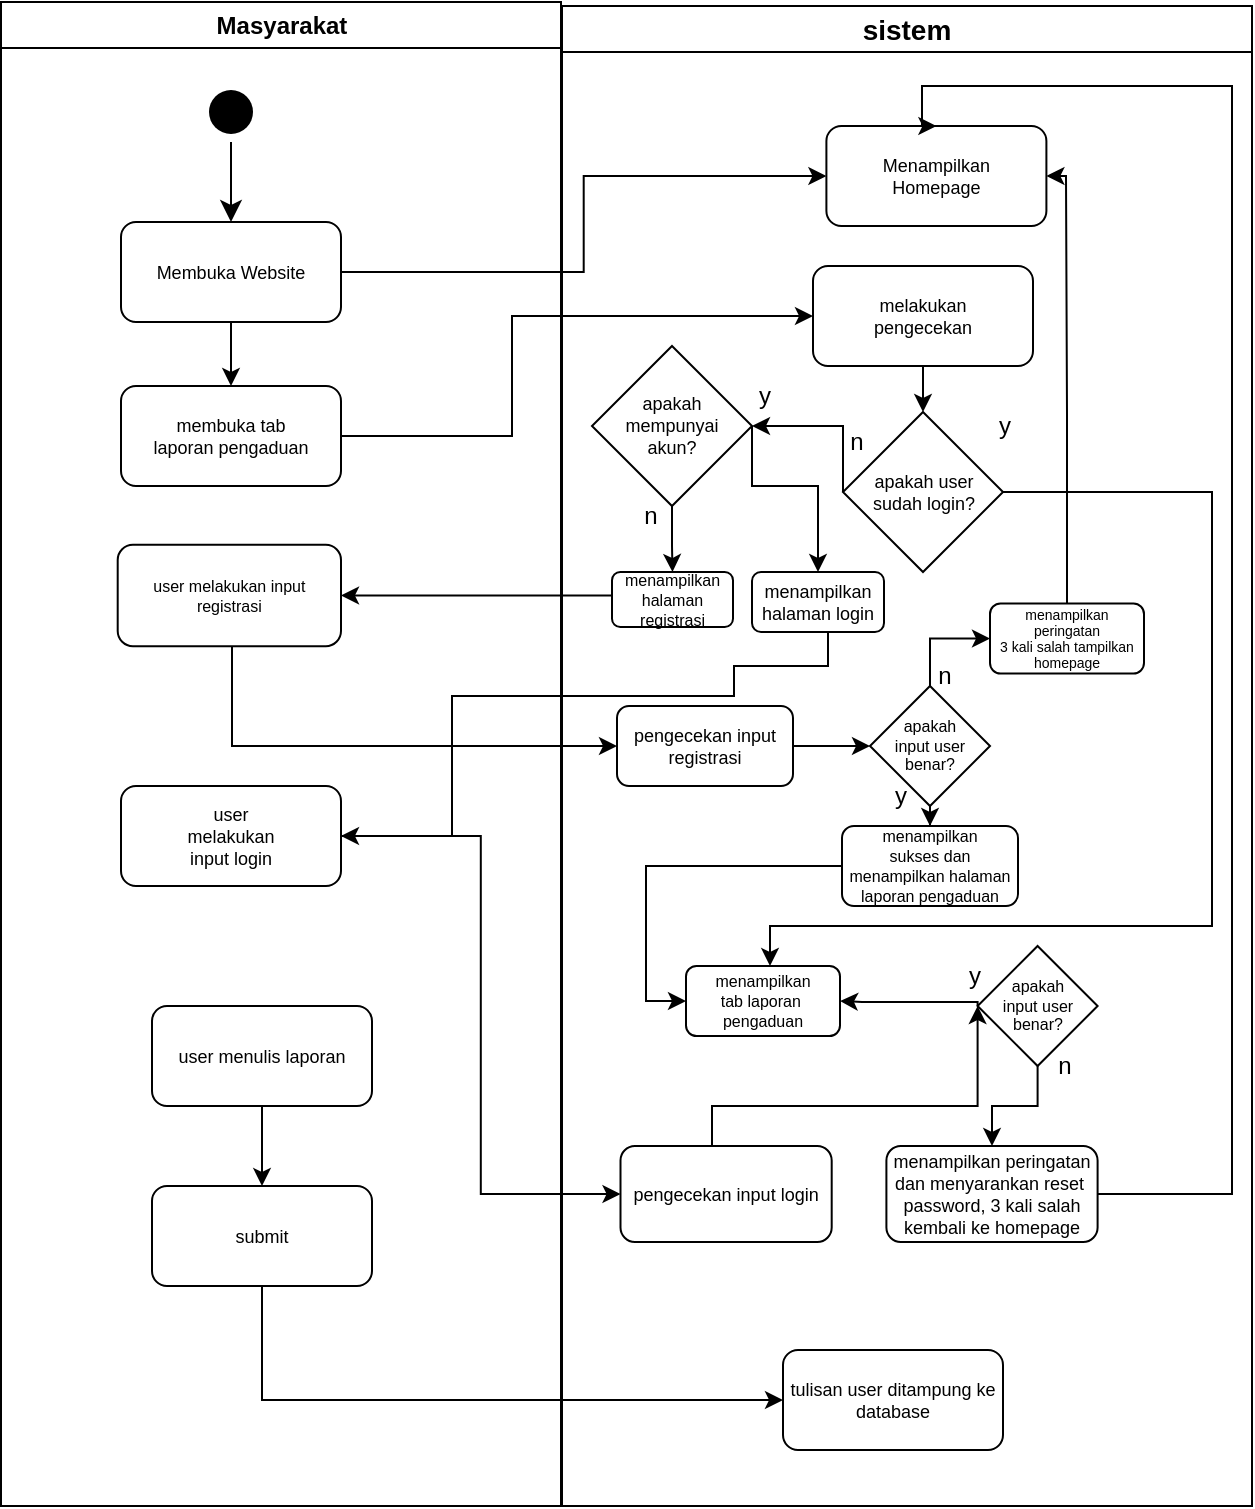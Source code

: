 <mxfile version="26.2.10">
  <diagram name="Page-1" id="e7e014a7-5840-1c2e-5031-d8a46d1fe8dd">
    <mxGraphModel dx="1222" dy="871" grid="1" gridSize="10" guides="1" tooltips="1" connect="1" arrows="1" fold="1" page="1" pageScale="1" pageWidth="4681" pageHeight="3300" background="none" math="0" shadow="0">
      <root>
        <mxCell id="0" />
        <mxCell id="1" parent="0" />
        <mxCell id="2" value="Masyarakat" style="swimlane;whiteSpace=wrap" parent="1" vertex="1">
          <mxGeometry x="164.5" y="128" width="280" height="752" as="geometry" />
        </mxCell>
        <mxCell id="5" value="" style="ellipse;shape=startState;fillColor=#000000;strokeColor=none;" parent="2" vertex="1">
          <mxGeometry x="100" y="40" width="30" height="30" as="geometry" />
        </mxCell>
        <mxCell id="6" value="" style="edgeStyle=elbowEdgeStyle;elbow=horizontal;verticalAlign=bottom;endArrow=classic;endSize=8;endFill=1;rounded=0" parent="2" source="5" target="7" edge="1">
          <mxGeometry x="100" y="40" as="geometry">
            <mxPoint x="115" y="110" as="targetPoint" />
          </mxGeometry>
        </mxCell>
        <mxCell id="R2GfxWQcYLMH55uAo2qZ-48" style="edgeStyle=orthogonalEdgeStyle;rounded=0;orthogonalLoop=1;jettySize=auto;html=1;exitX=0.5;exitY=1;exitDx=0;exitDy=0;entryX=0.5;entryY=0;entryDx=0;entryDy=0;" edge="1" parent="2" source="7" target="R2GfxWQcYLMH55uAo2qZ-47">
          <mxGeometry relative="1" as="geometry" />
        </mxCell>
        <mxCell id="7" value="Membuka Website" style="fontSize=9;rounded=1;" parent="2" vertex="1">
          <mxGeometry x="60" y="110" width="110" height="50" as="geometry" />
        </mxCell>
        <mxCell id="11" value="" style="endArrow=open;strokeColor=#FF0000;endFill=1;rounded=0" parent="2" edge="1">
          <mxGeometry relative="1" as="geometry">
            <mxPoint x="131.071" y="432" as="sourcePoint" />
          </mxGeometry>
        </mxCell>
        <mxCell id="R2GfxWQcYLMH55uAo2qZ-47" value="membuka tab&#xa;laporan pengaduan" style="fontSize=9;rounded=1;" vertex="1" parent="2">
          <mxGeometry x="60" y="192" width="110" height="50" as="geometry" />
        </mxCell>
        <mxCell id="R2GfxWQcYLMH55uAo2qZ-76" value="user&#xa;melakukan&#xa;input login" style="fontSize=9;rounded=1;" vertex="1" parent="2">
          <mxGeometry x="60" y="392" width="110" height="50" as="geometry" />
        </mxCell>
        <mxCell id="R2GfxWQcYLMH55uAo2qZ-93" value="user melakukan input&#xa;registrasi" style="fontSize=8;rounded=1;" vertex="1" parent="2">
          <mxGeometry x="58.35" y="271.38" width="111.65" height="50.75" as="geometry" />
        </mxCell>
        <mxCell id="R2GfxWQcYLMH55uAo2qZ-136" style="edgeStyle=orthogonalEdgeStyle;rounded=0;orthogonalLoop=1;jettySize=auto;html=1;exitX=0.5;exitY=1;exitDx=0;exitDy=0;entryX=0.5;entryY=0;entryDx=0;entryDy=0;" edge="1" parent="2" source="R2GfxWQcYLMH55uAo2qZ-130" target="R2GfxWQcYLMH55uAo2qZ-134">
          <mxGeometry relative="1" as="geometry" />
        </mxCell>
        <mxCell id="R2GfxWQcYLMH55uAo2qZ-130" value="user menulis laporan" style="fontSize=9;rounded=1;" vertex="1" parent="2">
          <mxGeometry x="75.5" y="502" width="110" height="50" as="geometry" />
        </mxCell>
        <mxCell id="R2GfxWQcYLMH55uAo2qZ-134" value="submit" style="fontSize=9;rounded=1;" vertex="1" parent="2">
          <mxGeometry x="75.5" y="592" width="110" height="50" as="geometry" />
        </mxCell>
        <mxCell id="3" value="sistem" style="swimlane;whiteSpace=wrap;spacing=3;fontSize=14;" parent="1" vertex="1">
          <mxGeometry x="445" y="130" width="345" height="750" as="geometry" />
        </mxCell>
        <mxCell id="24" value="" style="endArrow=open;strokeColor=#FF0000;endFill=1;rounded=0" parent="3" edge="1">
          <mxGeometry relative="1" as="geometry">
            <mxPoint x="130" y="245" as="sourcePoint" />
          </mxGeometry>
        </mxCell>
        <mxCell id="26" value="" style="edgeStyle=elbowEdgeStyle;elbow=horizontal;verticalAlign=bottom;endArrow=open;endSize=8;strokeColor=#FF0000;endFill=1;rounded=0" parent="3" edge="1">
          <mxGeometry x="130" y="90" as="geometry">
            <mxPoint x="130" y="135" as="targetPoint" />
          </mxGeometry>
        </mxCell>
        <mxCell id="R2GfxWQcYLMH55uAo2qZ-45" value="Menampilkan&#xa;Homepage" style="fontSize=9;rounded=1;" vertex="1" parent="3">
          <mxGeometry x="132.2" y="60" width="110" height="50" as="geometry" />
        </mxCell>
        <mxCell id="R2GfxWQcYLMH55uAo2qZ-53" style="edgeStyle=orthogonalEdgeStyle;rounded=0;orthogonalLoop=1;jettySize=auto;html=1;entryX=0.5;entryY=0;entryDx=0;entryDy=0;" edge="1" parent="3" source="R2GfxWQcYLMH55uAo2qZ-50" target="R2GfxWQcYLMH55uAo2qZ-52">
          <mxGeometry relative="1" as="geometry" />
        </mxCell>
        <mxCell id="R2GfxWQcYLMH55uAo2qZ-50" value="melakukan&#xa;pengecekan" style="fontSize=9;rounded=1;" vertex="1" parent="3">
          <mxGeometry x="125.5" y="130" width="110" height="50" as="geometry" />
        </mxCell>
        <mxCell id="R2GfxWQcYLMH55uAo2qZ-67" style="edgeStyle=orthogonalEdgeStyle;rounded=0;orthogonalLoop=1;jettySize=auto;html=1;exitX=0;exitY=0.5;exitDx=0;exitDy=0;" edge="1" parent="3" source="R2GfxWQcYLMH55uAo2qZ-52" target="R2GfxWQcYLMH55uAo2qZ-66">
          <mxGeometry relative="1" as="geometry">
            <Array as="points">
              <mxPoint x="140" y="210" />
            </Array>
          </mxGeometry>
        </mxCell>
        <mxCell id="R2GfxWQcYLMH55uAo2qZ-115" style="edgeStyle=orthogonalEdgeStyle;rounded=0;orthogonalLoop=1;jettySize=auto;html=1;" edge="1" parent="3" source="R2GfxWQcYLMH55uAo2qZ-52" target="R2GfxWQcYLMH55uAo2qZ-68">
          <mxGeometry relative="1" as="geometry">
            <Array as="points">
              <mxPoint x="325" y="243" />
              <mxPoint x="325" y="460" />
              <mxPoint x="104" y="460" />
            </Array>
          </mxGeometry>
        </mxCell>
        <mxCell id="R2GfxWQcYLMH55uAo2qZ-52" value="&lt;font&gt;apakah user&lt;/font&gt;&lt;div&gt;&lt;font&gt;sudah login?&lt;/font&gt;&lt;/div&gt;" style="rhombus;whiteSpace=wrap;html=1;fontSize=9;" vertex="1" parent="3">
          <mxGeometry x="140.5" y="203" width="80" height="80" as="geometry" />
        </mxCell>
        <mxCell id="R2GfxWQcYLMH55uAo2qZ-57" value="y" style="text;html=1;align=center;verticalAlign=middle;resizable=0;points=[];autosize=1;strokeColor=none;fillColor=none;" vertex="1" parent="3">
          <mxGeometry x="205.5" y="195" width="30" height="30" as="geometry" />
        </mxCell>
        <mxCell id="R2GfxWQcYLMH55uAo2qZ-60" value="n" style="text;html=1;align=center;verticalAlign=middle;resizable=0;points=[];autosize=1;strokeColor=none;fillColor=none;" vertex="1" parent="3">
          <mxGeometry x="132.2" y="203" width="30" height="30" as="geometry" />
        </mxCell>
        <mxCell id="R2GfxWQcYLMH55uAo2qZ-99" style="edgeStyle=orthogonalEdgeStyle;rounded=0;orthogonalLoop=1;jettySize=auto;html=1;entryX=0.5;entryY=0;entryDx=0;entryDy=0;" edge="1" parent="3" source="R2GfxWQcYLMH55uAo2qZ-66" target="R2GfxWQcYLMH55uAo2qZ-91">
          <mxGeometry relative="1" as="geometry" />
        </mxCell>
        <mxCell id="R2GfxWQcYLMH55uAo2qZ-100" style="edgeStyle=orthogonalEdgeStyle;rounded=0;orthogonalLoop=1;jettySize=auto;html=1;entryX=0.5;entryY=0;entryDx=0;entryDy=0;exitX=1;exitY=0.5;exitDx=0;exitDy=0;" edge="1" parent="3" source="R2GfxWQcYLMH55uAo2qZ-66" target="R2GfxWQcYLMH55uAo2qZ-73">
          <mxGeometry relative="1" as="geometry">
            <Array as="points">
              <mxPoint x="95" y="240" />
              <mxPoint x="128" y="240" />
            </Array>
          </mxGeometry>
        </mxCell>
        <mxCell id="R2GfxWQcYLMH55uAo2qZ-66" value="apakah&lt;div&gt;mempunyai&lt;/div&gt;&lt;div&gt;akun?&lt;/div&gt;" style="rhombus;whiteSpace=wrap;html=1;fontSize=9;" vertex="1" parent="3">
          <mxGeometry x="15" y="170" width="80" height="80" as="geometry" />
        </mxCell>
        <mxCell id="R2GfxWQcYLMH55uAo2qZ-68" value="menampilkan&#xa;tab laporan &#xa;pengaduan" style="fontSize=8;rounded=1;" vertex="1" parent="3">
          <mxGeometry x="62" y="480" width="77" height="35" as="geometry" />
        </mxCell>
        <mxCell id="R2GfxWQcYLMH55uAo2qZ-72" value="n" style="text;html=1;align=center;verticalAlign=middle;resizable=0;points=[];autosize=1;strokeColor=none;fillColor=none;" vertex="1" parent="3">
          <mxGeometry x="29.25" y="240" width="30" height="30" as="geometry" />
        </mxCell>
        <mxCell id="R2GfxWQcYLMH55uAo2qZ-73" value="menampilkan&#xa;halaman login" style="fontSize=9;rounded=1;" vertex="1" parent="3">
          <mxGeometry x="95" y="283" width="66" height="30" as="geometry" />
        </mxCell>
        <mxCell id="R2GfxWQcYLMH55uAo2qZ-71" value="y" style="text;html=1;align=center;verticalAlign=middle;resizable=0;points=[];autosize=1;strokeColor=none;fillColor=none;" vertex="1" parent="3">
          <mxGeometry x="85.5" y="180" width="30" height="30" as="geometry" />
        </mxCell>
        <mxCell id="R2GfxWQcYLMH55uAo2qZ-83" style="edgeStyle=orthogonalEdgeStyle;rounded=0;orthogonalLoop=1;jettySize=auto;html=1;entryX=0;entryY=0.5;entryDx=0;entryDy=0;" edge="1" parent="3" source="R2GfxWQcYLMH55uAo2qZ-79" target="R2GfxWQcYLMH55uAo2qZ-81">
          <mxGeometry relative="1" as="geometry">
            <Array as="points">
              <mxPoint x="75" y="550" />
              <mxPoint x="208" y="550" />
            </Array>
          </mxGeometry>
        </mxCell>
        <mxCell id="R2GfxWQcYLMH55uAo2qZ-79" value="pengecekan input login" style="fontSize=9;rounded=1;" vertex="1" parent="3">
          <mxGeometry x="29.25" y="570" width="105.6" height="48" as="geometry" />
        </mxCell>
        <mxCell id="R2GfxWQcYLMH55uAo2qZ-113" style="edgeStyle=orthogonalEdgeStyle;rounded=0;orthogonalLoop=1;jettySize=auto;html=1;entryX=0.5;entryY=0;entryDx=0;entryDy=0;" edge="1" parent="3" source="R2GfxWQcYLMH55uAo2qZ-81" target="R2GfxWQcYLMH55uAo2qZ-89">
          <mxGeometry relative="1" as="geometry" />
        </mxCell>
        <mxCell id="R2GfxWQcYLMH55uAo2qZ-114" style="edgeStyle=orthogonalEdgeStyle;rounded=0;orthogonalLoop=1;jettySize=auto;html=1;entryX=1;entryY=0.5;entryDx=0;entryDy=0;exitX=0;exitY=0.5;exitDx=0;exitDy=0;" edge="1" parent="3" source="R2GfxWQcYLMH55uAo2qZ-81" target="R2GfxWQcYLMH55uAo2qZ-68">
          <mxGeometry relative="1" as="geometry">
            <mxPoint x="210.8" y="502.25" as="sourcePoint" />
            <mxPoint x="140" y="497.75" as="targetPoint" />
            <Array as="points">
              <mxPoint x="208" y="498" />
              <mxPoint x="150" y="498" />
            </Array>
          </mxGeometry>
        </mxCell>
        <mxCell id="R2GfxWQcYLMH55uAo2qZ-81" value="apakah&lt;div&gt;input user benar?&lt;/div&gt;" style="rhombus;whiteSpace=wrap;html=1;fontSize=8;" vertex="1" parent="3">
          <mxGeometry x="207.8" y="470" width="60" height="60" as="geometry" />
        </mxCell>
        <mxCell id="R2GfxWQcYLMH55uAo2qZ-84" value="n" style="text;html=1;align=center;verticalAlign=middle;resizable=0;points=[];autosize=1;strokeColor=none;fillColor=none;" vertex="1" parent="3">
          <mxGeometry x="235.5" y="515" width="30" height="30" as="geometry" />
        </mxCell>
        <mxCell id="R2GfxWQcYLMH55uAo2qZ-85" value="y" style="text;html=1;align=center;verticalAlign=middle;resizable=0;points=[];autosize=1;strokeColor=none;fillColor=none;" vertex="1" parent="3">
          <mxGeometry x="190.5" y="470" width="30" height="30" as="geometry" />
        </mxCell>
        <mxCell id="R2GfxWQcYLMH55uAo2qZ-125" style="edgeStyle=orthogonalEdgeStyle;rounded=0;orthogonalLoop=1;jettySize=auto;html=1;entryX=0.5;entryY=0;entryDx=0;entryDy=0;" edge="1" parent="3" source="R2GfxWQcYLMH55uAo2qZ-89" target="R2GfxWQcYLMH55uAo2qZ-45">
          <mxGeometry relative="1" as="geometry">
            <Array as="points">
              <mxPoint x="335" y="594" />
              <mxPoint x="335" y="40" />
              <mxPoint x="180" y="40" />
            </Array>
          </mxGeometry>
        </mxCell>
        <mxCell id="R2GfxWQcYLMH55uAo2qZ-89" value="menampilkan peringatan&#xa;dan menyarankan reset &#xa;password, 3 kali salah&#xa;kembali ke homepage" style="fontSize=9;rounded=1;" vertex="1" parent="3">
          <mxGeometry x="162.2" y="570" width="105.6" height="48" as="geometry" />
        </mxCell>
        <mxCell id="R2GfxWQcYLMH55uAo2qZ-91" value="menampilkan&#xa;halaman&#xa;registrasi" style="fontSize=8;rounded=1;" vertex="1" parent="3">
          <mxGeometry x="25" y="283" width="60.5" height="27.5" as="geometry" />
        </mxCell>
        <mxCell id="R2GfxWQcYLMH55uAo2qZ-109" style="edgeStyle=orthogonalEdgeStyle;rounded=0;orthogonalLoop=1;jettySize=auto;html=1;entryX=0;entryY=0.5;entryDx=0;entryDy=0;" edge="1" parent="3" source="R2GfxWQcYLMH55uAo2qZ-97" target="R2GfxWQcYLMH55uAo2qZ-108">
          <mxGeometry relative="1" as="geometry" />
        </mxCell>
        <mxCell id="R2GfxWQcYLMH55uAo2qZ-97" value="pengecekan input&#xa;registrasi" style="fontSize=9;rounded=1;" vertex="1" parent="3">
          <mxGeometry x="27.5" y="350" width="88" height="40" as="geometry" />
        </mxCell>
        <mxCell id="R2GfxWQcYLMH55uAo2qZ-118" style="edgeStyle=orthogonalEdgeStyle;rounded=0;orthogonalLoop=1;jettySize=auto;html=1;entryX=0.5;entryY=0;entryDx=0;entryDy=0;" edge="1" parent="3" source="R2GfxWQcYLMH55uAo2qZ-108" target="R2GfxWQcYLMH55uAo2qZ-117">
          <mxGeometry relative="1" as="geometry" />
        </mxCell>
        <mxCell id="R2GfxWQcYLMH55uAo2qZ-126" style="edgeStyle=orthogonalEdgeStyle;rounded=0;orthogonalLoop=1;jettySize=auto;html=1;entryX=0;entryY=0.5;entryDx=0;entryDy=0;" edge="1" parent="3" source="R2GfxWQcYLMH55uAo2qZ-108" target="R2GfxWQcYLMH55uAo2qZ-122">
          <mxGeometry relative="1" as="geometry" />
        </mxCell>
        <mxCell id="R2GfxWQcYLMH55uAo2qZ-108" value="apakah&lt;div&gt;input user&lt;/div&gt;&lt;div&gt;benar?&lt;/div&gt;" style="rhombus;whiteSpace=wrap;html=1;fontSize=8;" vertex="1" parent="3">
          <mxGeometry x="154" y="340" width="60" height="60" as="geometry" />
        </mxCell>
        <mxCell id="R2GfxWQcYLMH55uAo2qZ-123" style="edgeStyle=orthogonalEdgeStyle;rounded=0;orthogonalLoop=1;jettySize=auto;html=1;entryX=0;entryY=0.5;entryDx=0;entryDy=0;" edge="1" parent="3" source="R2GfxWQcYLMH55uAo2qZ-117" target="R2GfxWQcYLMH55uAo2qZ-68">
          <mxGeometry relative="1" as="geometry" />
        </mxCell>
        <mxCell id="R2GfxWQcYLMH55uAo2qZ-117" value="menampilkan&#xa;sukses dan&#xa;menampilkan halaman&#xa;laporan pengaduan" style="fontSize=8;rounded=1;" vertex="1" parent="3">
          <mxGeometry x="140" y="410" width="88" height="40" as="geometry" />
        </mxCell>
        <mxCell id="R2GfxWQcYLMH55uAo2qZ-120" value="y" style="text;html=1;align=center;verticalAlign=middle;resizable=0;points=[];autosize=1;strokeColor=none;fillColor=none;" vertex="1" parent="3">
          <mxGeometry x="154" y="380" width="30" height="30" as="geometry" />
        </mxCell>
        <mxCell id="R2GfxWQcYLMH55uAo2qZ-124" style="edgeStyle=orthogonalEdgeStyle;rounded=0;orthogonalLoop=1;jettySize=auto;html=1;entryX=1;entryY=0.5;entryDx=0;entryDy=0;" edge="1" parent="3" source="R2GfxWQcYLMH55uAo2qZ-122" target="R2GfxWQcYLMH55uAo2qZ-45">
          <mxGeometry relative="1" as="geometry">
            <Array as="points">
              <mxPoint x="252" y="204" />
              <mxPoint x="252" y="85" />
            </Array>
          </mxGeometry>
        </mxCell>
        <mxCell id="R2GfxWQcYLMH55uAo2qZ-122" value="menampilkan&#xa;peringatan&#xa;3 kali salah tampilkan&#xa;homepage" style="fontSize=7;rounded=1;" vertex="1" parent="3">
          <mxGeometry x="214" y="298.75" width="77" height="35" as="geometry" />
        </mxCell>
        <mxCell id="R2GfxWQcYLMH55uAo2qZ-127" value="n" style="text;html=1;align=center;verticalAlign=middle;resizable=0;points=[];autosize=1;strokeColor=none;fillColor=none;" vertex="1" parent="3">
          <mxGeometry x="175.5" y="320" width="30" height="30" as="geometry" />
        </mxCell>
        <mxCell id="R2GfxWQcYLMH55uAo2qZ-132" value="tulisan user ditampung ke&#xa;database" style="fontSize=9;rounded=1;" vertex="1" parent="3">
          <mxGeometry x="110.5" y="672" width="110" height="50" as="geometry" />
        </mxCell>
        <mxCell id="R2GfxWQcYLMH55uAo2qZ-94" style="edgeStyle=orthogonalEdgeStyle;rounded=0;orthogonalLoop=1;jettySize=auto;html=1;entryX=1;entryY=0.5;entryDx=0;entryDy=0;" edge="1" parent="1" source="R2GfxWQcYLMH55uAo2qZ-91" target="R2GfxWQcYLMH55uAo2qZ-93">
          <mxGeometry relative="1" as="geometry">
            <Array as="points">
              <mxPoint x="402" y="425" />
            </Array>
          </mxGeometry>
        </mxCell>
        <mxCell id="R2GfxWQcYLMH55uAo2qZ-104" style="edgeStyle=orthogonalEdgeStyle;rounded=0;orthogonalLoop=1;jettySize=auto;html=1;entryX=0;entryY=0.5;entryDx=0;entryDy=0;" edge="1" parent="1" source="R2GfxWQcYLMH55uAo2qZ-76" target="R2GfxWQcYLMH55uAo2qZ-79">
          <mxGeometry relative="1" as="geometry" />
        </mxCell>
        <mxCell id="R2GfxWQcYLMH55uAo2qZ-107" style="edgeStyle=orthogonalEdgeStyle;rounded=0;orthogonalLoop=1;jettySize=auto;html=1;entryX=0;entryY=0.5;entryDx=0;entryDy=0;" edge="1" parent="1" source="R2GfxWQcYLMH55uAo2qZ-93" target="R2GfxWQcYLMH55uAo2qZ-97">
          <mxGeometry relative="1" as="geometry">
            <Array as="points">
              <mxPoint x="280" y="500" />
            </Array>
          </mxGeometry>
        </mxCell>
        <mxCell id="R2GfxWQcYLMH55uAo2qZ-116" style="edgeStyle=orthogonalEdgeStyle;rounded=0;orthogonalLoop=1;jettySize=auto;html=1;entryX=1;entryY=0.5;entryDx=0;entryDy=0;exitX=0.5;exitY=1;exitDx=0;exitDy=0;" edge="1" parent="1" source="R2GfxWQcYLMH55uAo2qZ-73" target="R2GfxWQcYLMH55uAo2qZ-76">
          <mxGeometry relative="1" as="geometry">
            <mxPoint x="540" y="430" as="sourcePoint" />
            <mxPoint x="370" y="550" as="targetPoint" />
            <Array as="points">
              <mxPoint x="578" y="460" />
              <mxPoint x="531" y="460" />
              <mxPoint x="531" y="475" />
              <mxPoint x="390" y="475" />
              <mxPoint x="390" y="545" />
            </Array>
          </mxGeometry>
        </mxCell>
        <mxCell id="R2GfxWQcYLMH55uAo2qZ-131" style="edgeStyle=orthogonalEdgeStyle;rounded=0;orthogonalLoop=1;jettySize=auto;html=1;exitX=1;exitY=0.5;exitDx=0;exitDy=0;entryX=0;entryY=0.5;entryDx=0;entryDy=0;" edge="1" parent="1" source="7" target="R2GfxWQcYLMH55uAo2qZ-45">
          <mxGeometry relative="1" as="geometry" />
        </mxCell>
        <mxCell id="R2GfxWQcYLMH55uAo2qZ-137" style="edgeStyle=orthogonalEdgeStyle;rounded=0;orthogonalLoop=1;jettySize=auto;html=1;entryX=0;entryY=0.5;entryDx=0;entryDy=0;" edge="1" parent="1" source="R2GfxWQcYLMH55uAo2qZ-134" target="R2GfxWQcYLMH55uAo2qZ-132">
          <mxGeometry relative="1" as="geometry">
            <Array as="points">
              <mxPoint x="295" y="827" />
            </Array>
          </mxGeometry>
        </mxCell>
        <mxCell id="R2GfxWQcYLMH55uAo2qZ-138" style="edgeStyle=orthogonalEdgeStyle;rounded=0;orthogonalLoop=1;jettySize=auto;html=1;entryX=0;entryY=0.5;entryDx=0;entryDy=0;" edge="1" parent="1" source="R2GfxWQcYLMH55uAo2qZ-47" target="R2GfxWQcYLMH55uAo2qZ-50">
          <mxGeometry relative="1" as="geometry">
            <Array as="points">
              <mxPoint x="420" y="345" />
              <mxPoint x="420" y="285" />
            </Array>
          </mxGeometry>
        </mxCell>
      </root>
    </mxGraphModel>
  </diagram>
</mxfile>
